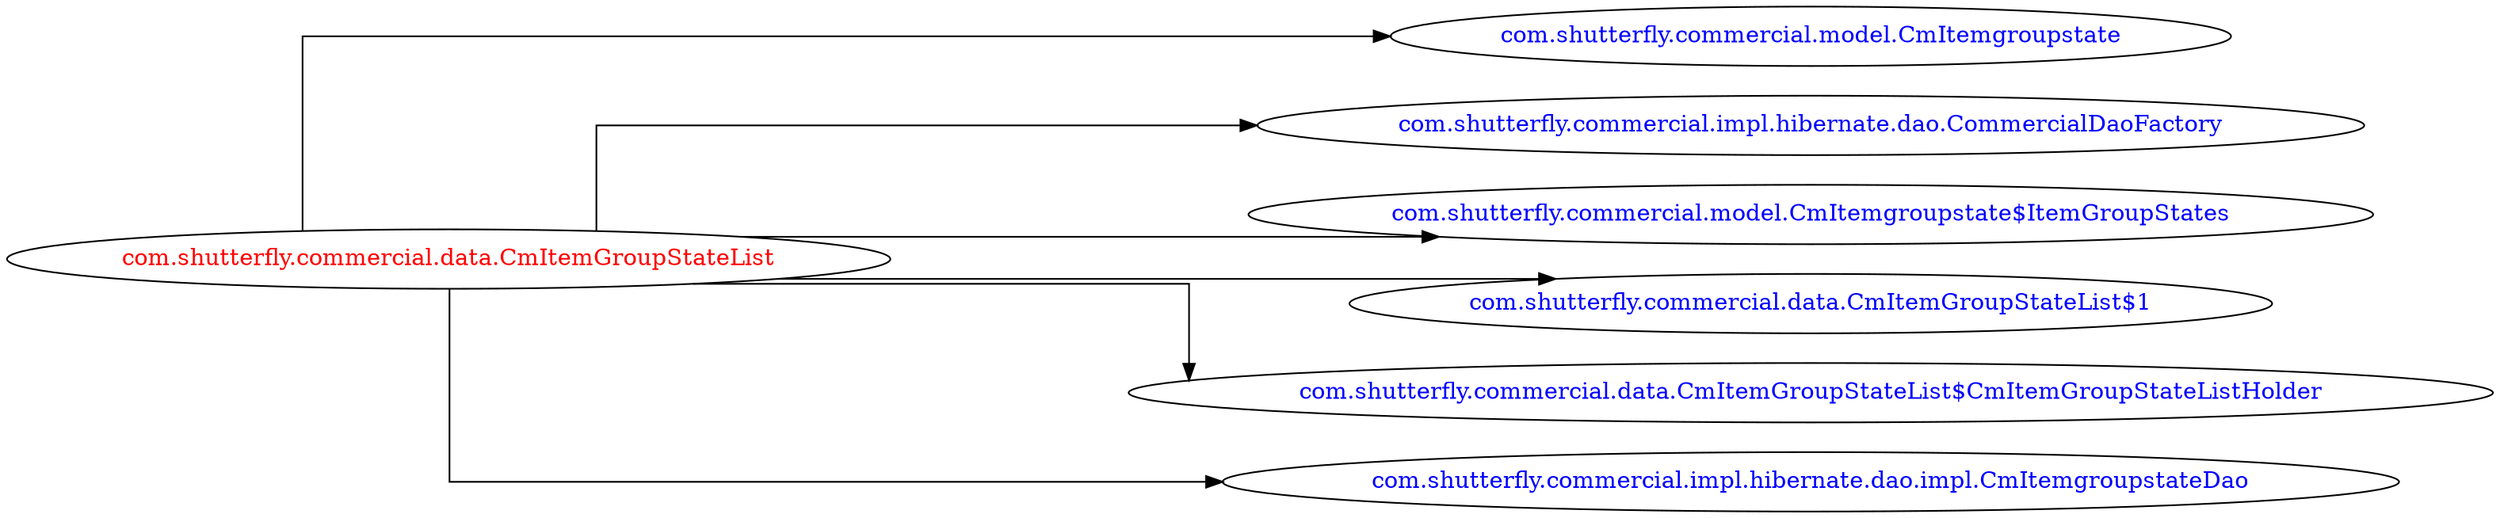 digraph dependencyGraph {
 concentrate=true;
 ranksep="2.0";
 rankdir="LR"; 
 splines="ortho";
"com.shutterfly.commercial.data.CmItemGroupStateList" [fontcolor="red"];
"com.shutterfly.commercial.model.CmItemgroupstate" [ fontcolor="blue" ];
"com.shutterfly.commercial.data.CmItemGroupStateList"->"com.shutterfly.commercial.model.CmItemgroupstate";
"com.shutterfly.commercial.impl.hibernate.dao.CommercialDaoFactory" [ fontcolor="blue" ];
"com.shutterfly.commercial.data.CmItemGroupStateList"->"com.shutterfly.commercial.impl.hibernate.dao.CommercialDaoFactory";
"com.shutterfly.commercial.model.CmItemgroupstate$ItemGroupStates" [ fontcolor="blue" ];
"com.shutterfly.commercial.data.CmItemGroupStateList"->"com.shutterfly.commercial.model.CmItemgroupstate$ItemGroupStates";
"com.shutterfly.commercial.data.CmItemGroupStateList$1" [ fontcolor="blue" ];
"com.shutterfly.commercial.data.CmItemGroupStateList"->"com.shutterfly.commercial.data.CmItemGroupStateList$1";
"com.shutterfly.commercial.data.CmItemGroupStateList$CmItemGroupStateListHolder" [ fontcolor="blue" ];
"com.shutterfly.commercial.data.CmItemGroupStateList"->"com.shutterfly.commercial.data.CmItemGroupStateList$CmItemGroupStateListHolder";
"com.shutterfly.commercial.impl.hibernate.dao.impl.CmItemgroupstateDao" [ fontcolor="blue" ];
"com.shutterfly.commercial.data.CmItemGroupStateList"->"com.shutterfly.commercial.impl.hibernate.dao.impl.CmItemgroupstateDao";
}